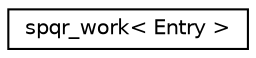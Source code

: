 digraph "Graphical Class Hierarchy"
{
 // INTERACTIVE_SVG=YES
  edge [fontname="Helvetica",fontsize="10",labelfontname="Helvetica",labelfontsize="10"];
  node [fontname="Helvetica",fontsize="10",shape=record];
  rankdir="LR";
  Node1 [label="spqr_work\< Entry \>",height=0.2,width=0.4,color="black", fillcolor="white", style="filled",URL="$structspqr__work.html"];
}
